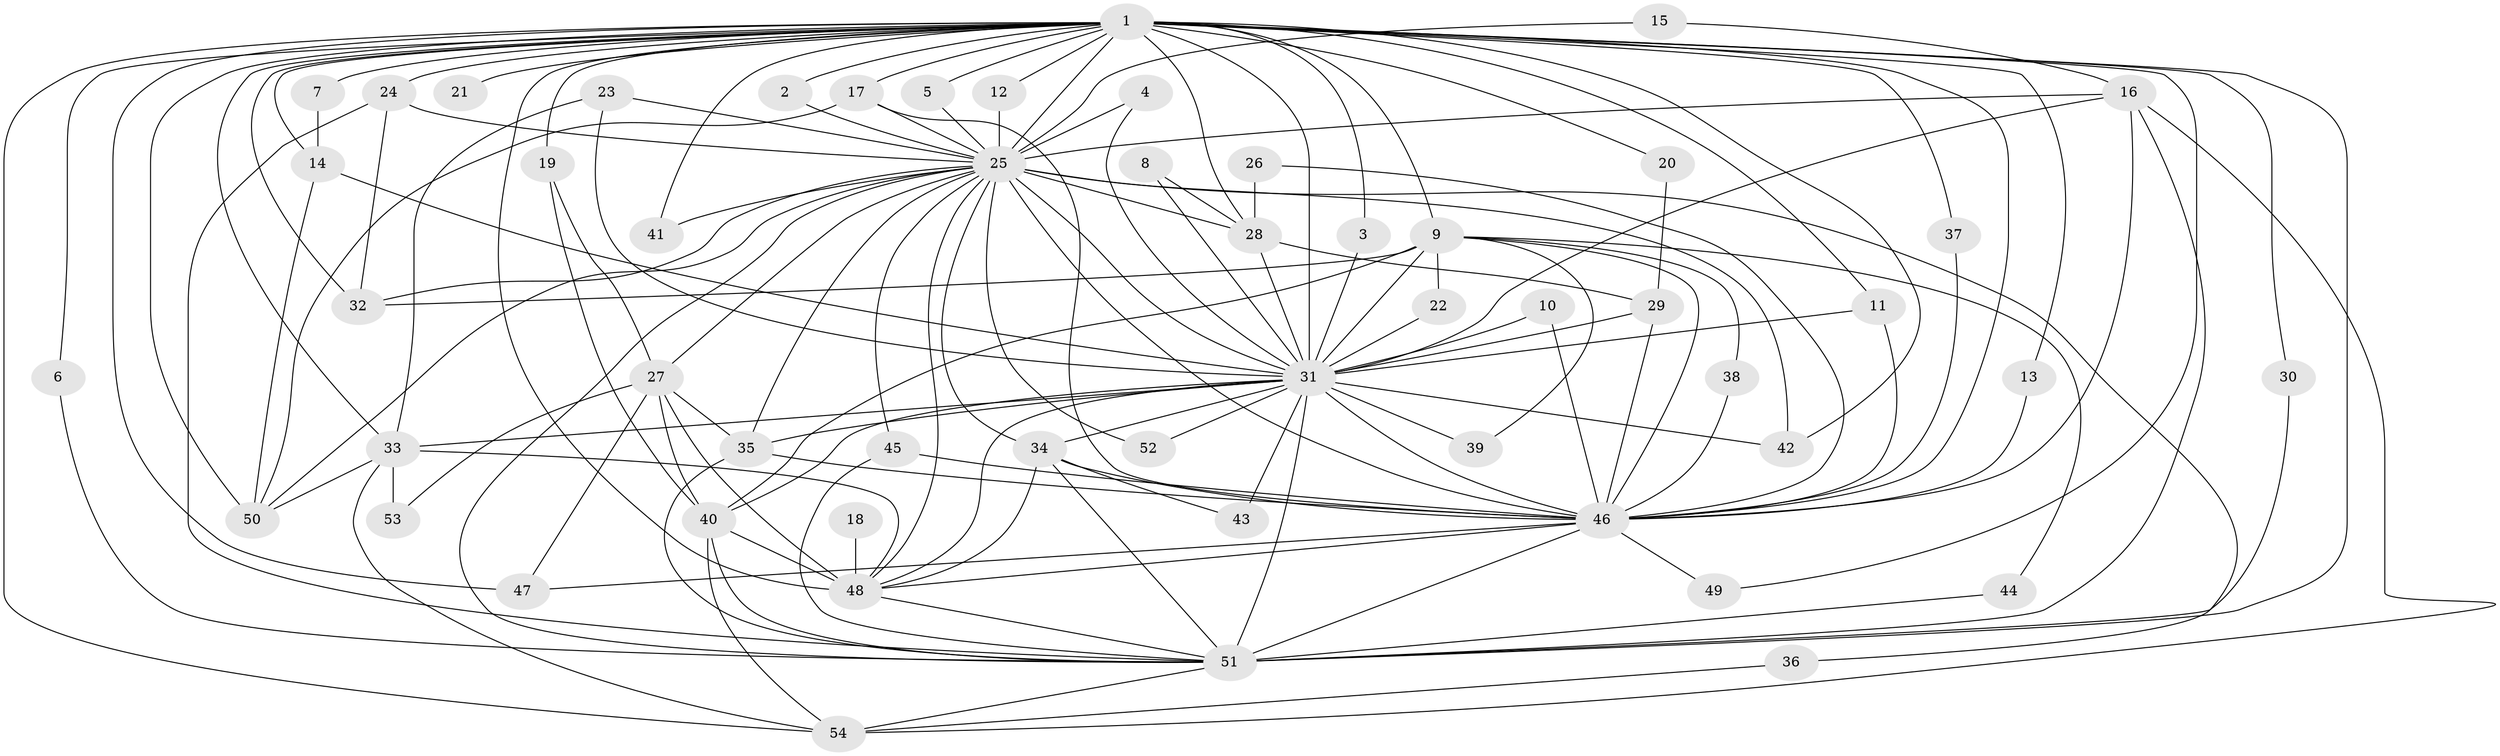 // original degree distribution, {15: 0.009345794392523364, 16: 0.009345794392523364, 21: 0.009345794392523364, 17: 0.018691588785046728, 29: 0.018691588785046728, 10: 0.009345794392523364, 27: 0.018691588785046728, 5: 0.07476635514018691, 6: 0.028037383177570093, 3: 0.17757009345794392, 2: 0.5420560747663551, 4: 0.07476635514018691, 7: 0.009345794392523364}
// Generated by graph-tools (version 1.1) at 2025/49/03/09/25 03:49:28]
// undirected, 54 vertices, 140 edges
graph export_dot {
graph [start="1"]
  node [color=gray90,style=filled];
  1;
  2;
  3;
  4;
  5;
  6;
  7;
  8;
  9;
  10;
  11;
  12;
  13;
  14;
  15;
  16;
  17;
  18;
  19;
  20;
  21;
  22;
  23;
  24;
  25;
  26;
  27;
  28;
  29;
  30;
  31;
  32;
  33;
  34;
  35;
  36;
  37;
  38;
  39;
  40;
  41;
  42;
  43;
  44;
  45;
  46;
  47;
  48;
  49;
  50;
  51;
  52;
  53;
  54;
  1 -- 2 [weight=1.0];
  1 -- 3 [weight=1.0];
  1 -- 5 [weight=1.0];
  1 -- 6 [weight=1.0];
  1 -- 7 [weight=1.0];
  1 -- 9 [weight=2.0];
  1 -- 11 [weight=1.0];
  1 -- 12 [weight=1.0];
  1 -- 13 [weight=1.0];
  1 -- 14 [weight=2.0];
  1 -- 17 [weight=2.0];
  1 -- 19 [weight=2.0];
  1 -- 20 [weight=1.0];
  1 -- 21 [weight=1.0];
  1 -- 24 [weight=2.0];
  1 -- 25 [weight=4.0];
  1 -- 28 [weight=2.0];
  1 -- 30 [weight=1.0];
  1 -- 31 [weight=8.0];
  1 -- 32 [weight=1.0];
  1 -- 33 [weight=1.0];
  1 -- 37 [weight=1.0];
  1 -- 41 [weight=1.0];
  1 -- 42 [weight=1.0];
  1 -- 46 [weight=5.0];
  1 -- 47 [weight=1.0];
  1 -- 48 [weight=5.0];
  1 -- 49 [weight=1.0];
  1 -- 50 [weight=1.0];
  1 -- 51 [weight=4.0];
  1 -- 54 [weight=1.0];
  2 -- 25 [weight=1.0];
  3 -- 31 [weight=1.0];
  4 -- 25 [weight=1.0];
  4 -- 31 [weight=1.0];
  5 -- 25 [weight=1.0];
  6 -- 51 [weight=1.0];
  7 -- 14 [weight=1.0];
  8 -- 28 [weight=1.0];
  8 -- 31 [weight=1.0];
  9 -- 22 [weight=1.0];
  9 -- 31 [weight=1.0];
  9 -- 32 [weight=1.0];
  9 -- 38 [weight=1.0];
  9 -- 39 [weight=1.0];
  9 -- 40 [weight=1.0];
  9 -- 44 [weight=1.0];
  9 -- 46 [weight=1.0];
  10 -- 31 [weight=1.0];
  10 -- 46 [weight=1.0];
  11 -- 31 [weight=1.0];
  11 -- 46 [weight=1.0];
  12 -- 25 [weight=1.0];
  13 -- 46 [weight=1.0];
  14 -- 31 [weight=1.0];
  14 -- 50 [weight=1.0];
  15 -- 16 [weight=1.0];
  15 -- 25 [weight=1.0];
  16 -- 25 [weight=1.0];
  16 -- 31 [weight=2.0];
  16 -- 46 [weight=1.0];
  16 -- 51 [weight=1.0];
  16 -- 54 [weight=1.0];
  17 -- 25 [weight=1.0];
  17 -- 46 [weight=1.0];
  17 -- 50 [weight=1.0];
  18 -- 48 [weight=1.0];
  19 -- 27 [weight=1.0];
  19 -- 40 [weight=1.0];
  20 -- 29 [weight=1.0];
  22 -- 31 [weight=1.0];
  23 -- 25 [weight=1.0];
  23 -- 31 [weight=1.0];
  23 -- 33 [weight=1.0];
  24 -- 25 [weight=1.0];
  24 -- 32 [weight=1.0];
  24 -- 51 [weight=1.0];
  25 -- 27 [weight=1.0];
  25 -- 28 [weight=1.0];
  25 -- 31 [weight=2.0];
  25 -- 32 [weight=1.0];
  25 -- 34 [weight=1.0];
  25 -- 35 [weight=1.0];
  25 -- 36 [weight=1.0];
  25 -- 41 [weight=1.0];
  25 -- 42 [weight=1.0];
  25 -- 45 [weight=1.0];
  25 -- 46 [weight=2.0];
  25 -- 48 [weight=1.0];
  25 -- 50 [weight=1.0];
  25 -- 51 [weight=1.0];
  25 -- 52 [weight=1.0];
  26 -- 28 [weight=1.0];
  26 -- 46 [weight=1.0];
  27 -- 35 [weight=1.0];
  27 -- 40 [weight=1.0];
  27 -- 47 [weight=1.0];
  27 -- 48 [weight=1.0];
  27 -- 53 [weight=1.0];
  28 -- 29 [weight=2.0];
  28 -- 31 [weight=1.0];
  29 -- 31 [weight=1.0];
  29 -- 46 [weight=1.0];
  30 -- 51 [weight=1.0];
  31 -- 33 [weight=1.0];
  31 -- 34 [weight=1.0];
  31 -- 35 [weight=1.0];
  31 -- 39 [weight=1.0];
  31 -- 40 [weight=1.0];
  31 -- 42 [weight=1.0];
  31 -- 43 [weight=1.0];
  31 -- 46 [weight=3.0];
  31 -- 48 [weight=2.0];
  31 -- 51 [weight=2.0];
  31 -- 52 [weight=1.0];
  33 -- 48 [weight=1.0];
  33 -- 50 [weight=1.0];
  33 -- 53 [weight=1.0];
  33 -- 54 [weight=1.0];
  34 -- 43 [weight=1.0];
  34 -- 46 [weight=1.0];
  34 -- 48 [weight=1.0];
  34 -- 51 [weight=2.0];
  35 -- 46 [weight=1.0];
  35 -- 51 [weight=1.0];
  36 -- 54 [weight=1.0];
  37 -- 46 [weight=1.0];
  38 -- 46 [weight=1.0];
  40 -- 48 [weight=1.0];
  40 -- 51 [weight=2.0];
  40 -- 54 [weight=1.0];
  44 -- 51 [weight=1.0];
  45 -- 46 [weight=1.0];
  45 -- 51 [weight=1.0];
  46 -- 47 [weight=1.0];
  46 -- 48 [weight=1.0];
  46 -- 49 [weight=1.0];
  46 -- 51 [weight=2.0];
  48 -- 51 [weight=1.0];
  51 -- 54 [weight=1.0];
}
